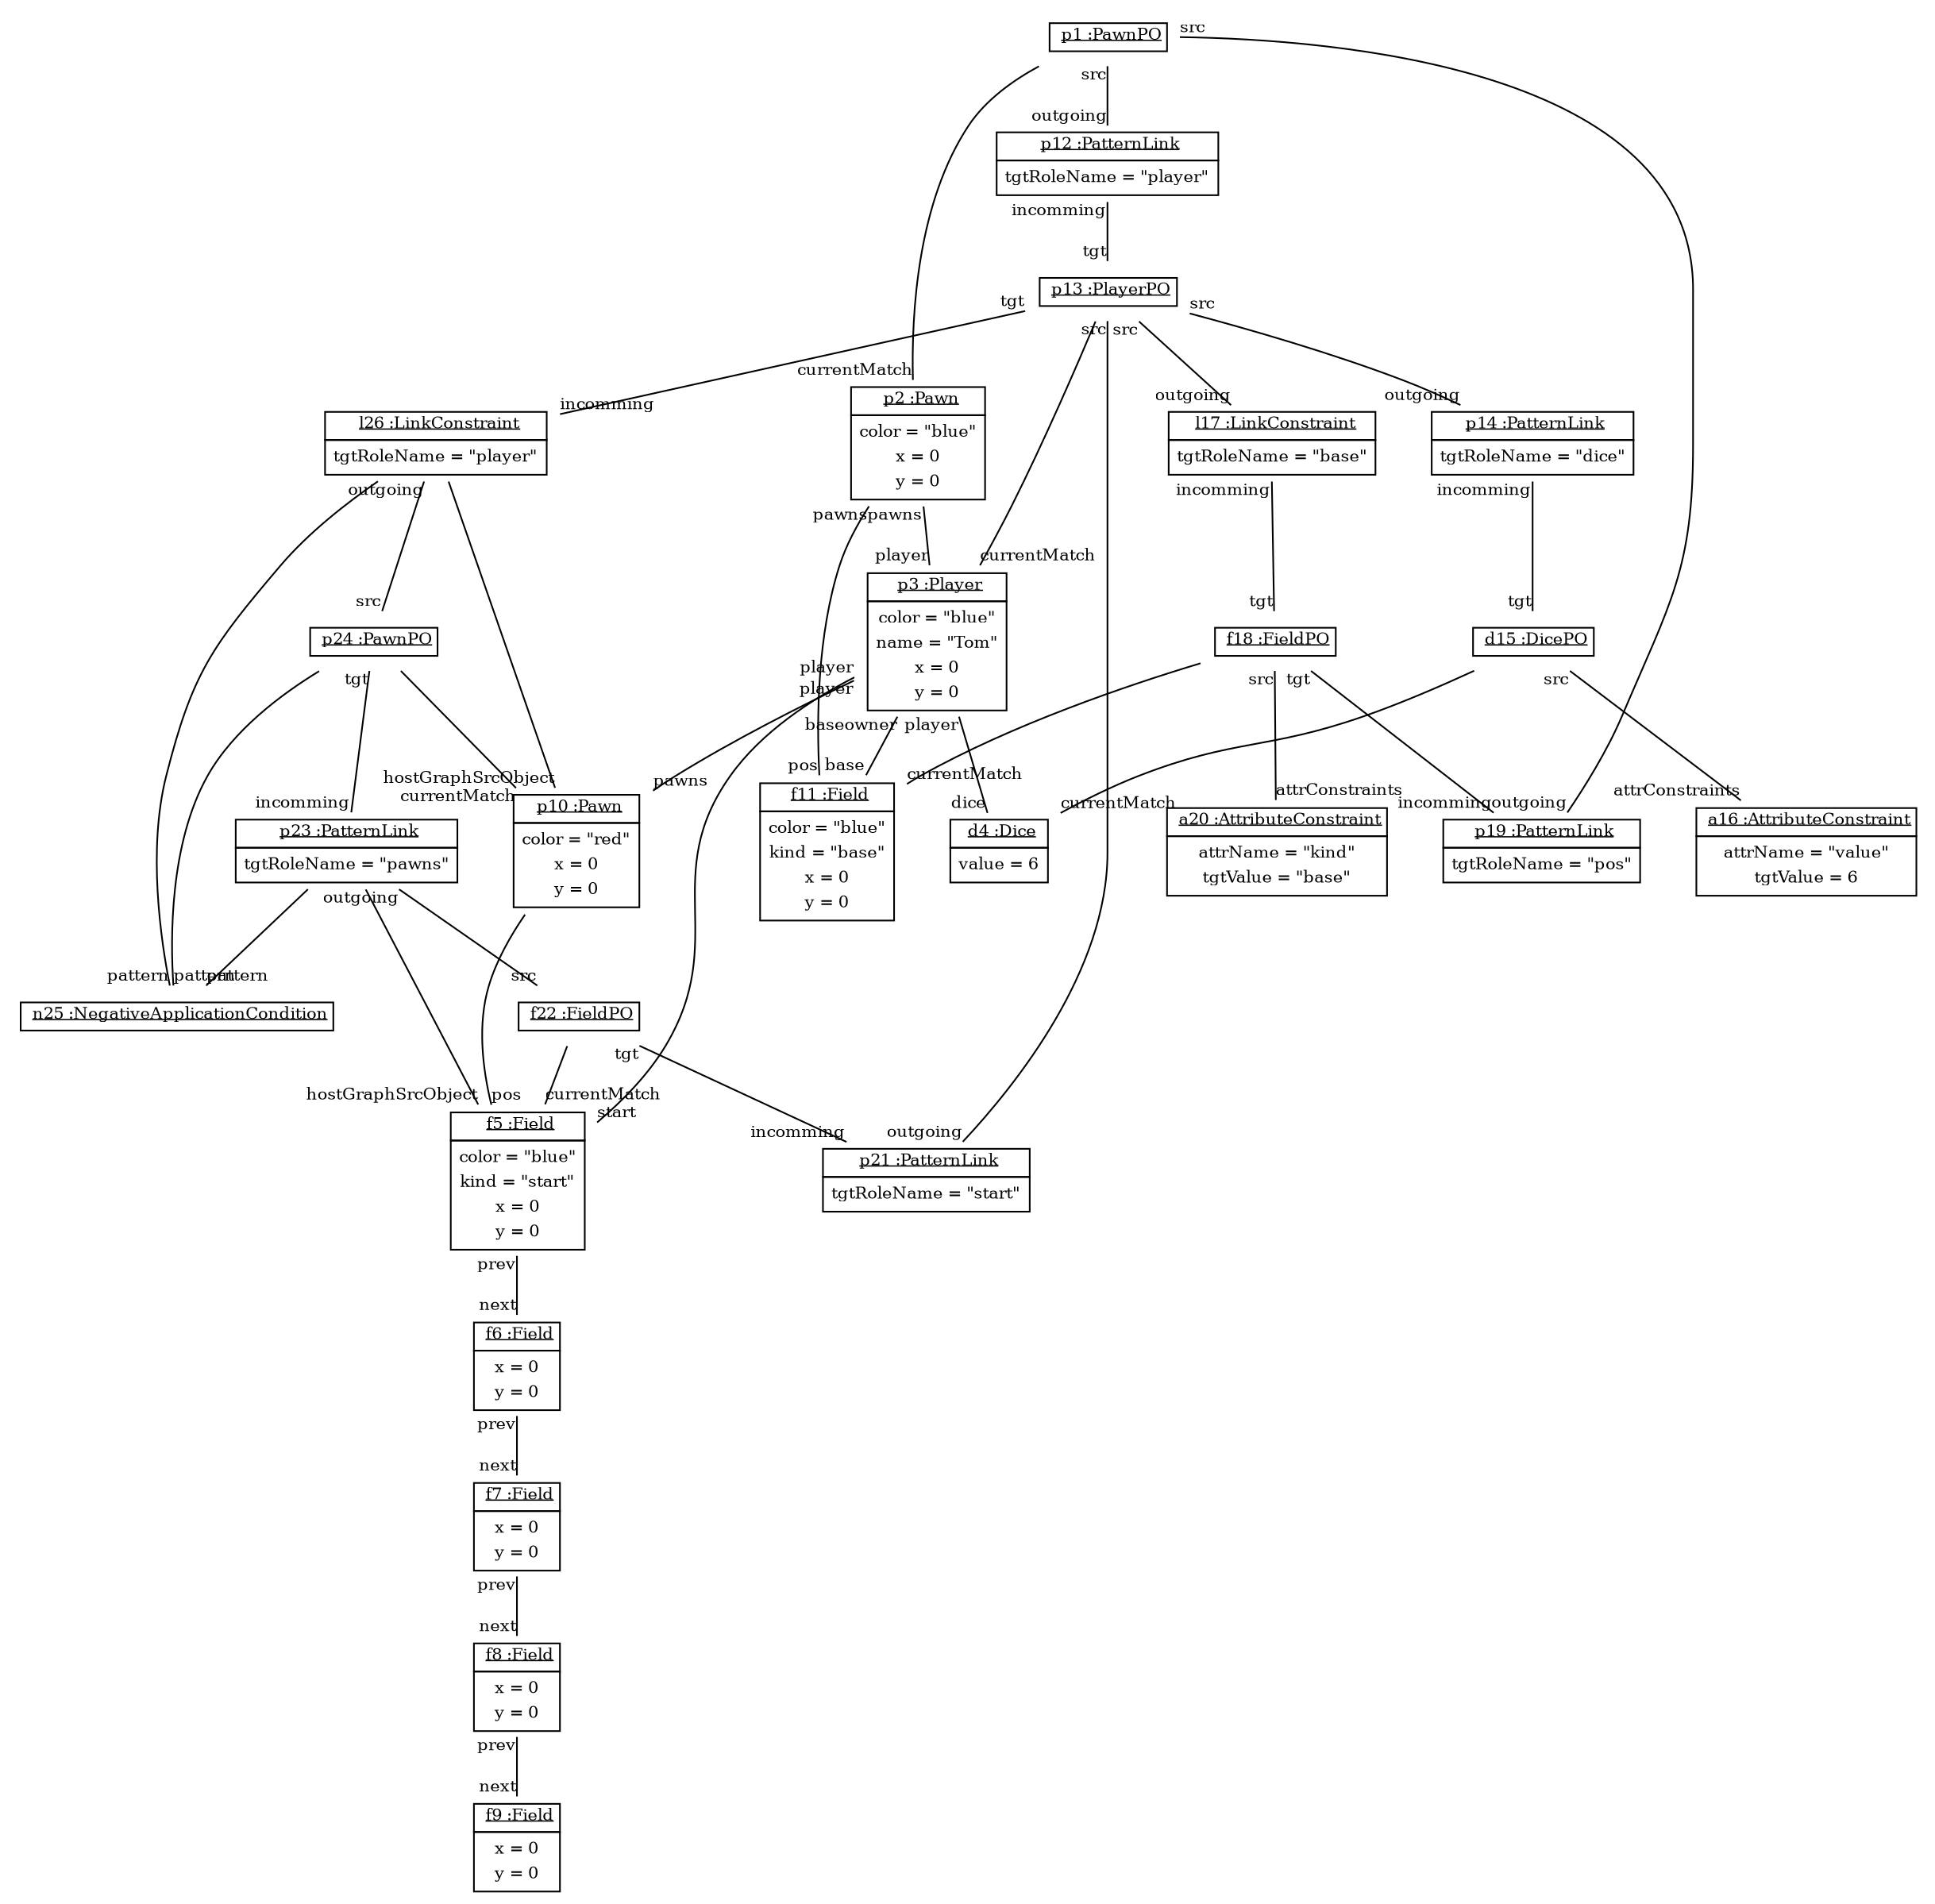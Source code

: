 graph ObjectDiagram {
   node [shape = none, fontsize = 10];
   edge [fontsize = 10];

p1 [label=<<table border='0' cellborder='1' cellspacing='0'> <tr> <td> <u>p1 :PawnPO</u></td></tr></table>>];
p2 [label=<<table border='0' cellborder='1' cellspacing='0'> <tr> <td> <u>p2 :Pawn</u></td></tr><tr><td><table border='0' cellborder='0' cellspacing='0'><tr><td>color = "blue"</td></tr><tr><td>x = 0</td></tr><tr><td>y = 0</td></tr></table></td></tr></table>>];
p3 [label=<<table border='0' cellborder='1' cellspacing='0'> <tr> <td> <u>p3 :Player</u></td></tr><tr><td><table border='0' cellborder='0' cellspacing='0'><tr><td>color = "blue"</td></tr><tr><td>name = "Tom"</td></tr><tr><td>x = 0</td></tr><tr><td>y = 0</td></tr></table></td></tr></table>>];
d4 [label=<<table border='0' cellborder='1' cellspacing='0'> <tr> <td> <u>d4 :Dice</u></td></tr><tr><td><table border='0' cellborder='0' cellspacing='0'><tr><td>value = 6</td></tr></table></td></tr></table>>];
f5 [label=<<table border='0' cellborder='1' cellspacing='0'> <tr> <td> <u>f5 :Field</u></td></tr><tr><td><table border='0' cellborder='0' cellspacing='0'><tr><td>color = "blue"</td></tr><tr><td>kind = "start"</td></tr><tr><td>x = 0</td></tr><tr><td>y = 0</td></tr></table></td></tr></table>>];
f6 [label=<<table border='0' cellborder='1' cellspacing='0'> <tr> <td> <u>f6 :Field</u></td></tr><tr><td><table border='0' cellborder='0' cellspacing='0'><tr><td>x = 0</td></tr><tr><td>y = 0</td></tr></table></td></tr></table>>];
f7 [label=<<table border='0' cellborder='1' cellspacing='0'> <tr> <td> <u>f7 :Field</u></td></tr><tr><td><table border='0' cellborder='0' cellspacing='0'><tr><td>x = 0</td></tr><tr><td>y = 0</td></tr></table></td></tr></table>>];
f8 [label=<<table border='0' cellborder='1' cellspacing='0'> <tr> <td> <u>f8 :Field</u></td></tr><tr><td><table border='0' cellborder='0' cellspacing='0'><tr><td>x = 0</td></tr><tr><td>y = 0</td></tr></table></td></tr></table>>];
f9 [label=<<table border='0' cellborder='1' cellspacing='0'> <tr> <td> <u>f9 :Field</u></td></tr><tr><td><table border='0' cellborder='0' cellspacing='0'><tr><td>x = 0</td></tr><tr><td>y = 0</td></tr></table></td></tr></table>>];
p10 [label=<<table border='0' cellborder='1' cellspacing='0'> <tr> <td> <u>p10 :Pawn</u></td></tr><tr><td><table border='0' cellborder='0' cellspacing='0'><tr><td>color = "red"</td></tr><tr><td>x = 0</td></tr><tr><td>y = 0</td></tr></table></td></tr></table>>];
f11 [label=<<table border='0' cellborder='1' cellspacing='0'> <tr> <td> <u>f11 :Field</u></td></tr><tr><td><table border='0' cellborder='0' cellspacing='0'><tr><td>color = "blue"</td></tr><tr><td>kind = "base"</td></tr><tr><td>x = 0</td></tr><tr><td>y = 0</td></tr></table></td></tr></table>>];
p12 [label=<<table border='0' cellborder='1' cellspacing='0'> <tr> <td> <u>p12 :PatternLink</u></td></tr><tr><td><table border='0' cellborder='0' cellspacing='0'><tr><td>tgtRoleName = "player"</td></tr></table></td></tr></table>>];
p13 [label=<<table border='0' cellborder='1' cellspacing='0'> <tr> <td> <u>p13 :PlayerPO</u></td></tr></table>>];
l26 [label=<<table border='0' cellborder='1' cellspacing='0'> <tr> <td> <u>l26 :LinkConstraint</u></td></tr><tr><td><table border='0' cellborder='0' cellspacing='0'><tr><td>tgtRoleName = "player"</td></tr></table></td></tr></table>>];
p24 [label=<<table border='0' cellborder='1' cellspacing='0'> <tr> <td> <u>p24 :PawnPO</u></td></tr></table>>];
p23 [label=<<table border='0' cellborder='1' cellspacing='0'> <tr> <td> <u>p23 :PatternLink</u></td></tr><tr><td><table border='0' cellborder='0' cellspacing='0'><tr><td>tgtRoleName = "pawns"</td></tr></table></td></tr></table>>];
f22 [label=<<table border='0' cellborder='1' cellspacing='0'> <tr> <td> <u>f22 :FieldPO</u></td></tr></table>>];
p21 [label=<<table border='0' cellborder='1' cellspacing='0'> <tr> <td> <u>p21 :PatternLink</u></td></tr><tr><td><table border='0' cellborder='0' cellspacing='0'><tr><td>tgtRoleName = "start"</td></tr></table></td></tr></table>>];
n25 [label=<<table border='0' cellborder='1' cellspacing='0'> <tr> <td> <u>n25 :NegativeApplicationCondition</u></td></tr></table>>];
p14 [label=<<table border='0' cellborder='1' cellspacing='0'> <tr> <td> <u>p14 :PatternLink</u></td></tr><tr><td><table border='0' cellborder='0' cellspacing='0'><tr><td>tgtRoleName = "dice"</td></tr></table></td></tr></table>>];
d15 [label=<<table border='0' cellborder='1' cellspacing='0'> <tr> <td> <u>d15 :DicePO</u></td></tr></table>>];
a16 [label=<<table border='0' cellborder='1' cellspacing='0'> <tr> <td> <u>a16 :AttributeConstraint</u></td></tr><tr><td><table border='0' cellborder='0' cellspacing='0'><tr><td>attrName = "value"</td></tr><tr><td>tgtValue = 6</td></tr></table></td></tr></table>>];
l17 [label=<<table border='0' cellborder='1' cellspacing='0'> <tr> <td> <u>l17 :LinkConstraint</u></td></tr><tr><td><table border='0' cellborder='0' cellspacing='0'><tr><td>tgtRoleName = "base"</td></tr></table></td></tr></table>>];
f18 [label=<<table border='0' cellborder='1' cellspacing='0'> <tr> <td> <u>f18 :FieldPO</u></td></tr></table>>];
p19 [label=<<table border='0' cellborder='1' cellspacing='0'> <tr> <td> <u>p19 :PatternLink</u></td></tr><tr><td><table border='0' cellborder='0' cellspacing='0'><tr><td>tgtRoleName = "pos"</td></tr></table></td></tr></table>>];
a20 [label=<<table border='0' cellborder='1' cellspacing='0'> <tr> <td> <u>a20 :AttributeConstraint</u></td></tr><tr><td><table border='0' cellborder='0' cellspacing='0'><tr><td>attrName = "kind"</td></tr><tr><td>tgtValue = "base"</td></tr></table></td></tr></table>>];

d15 -- a16 [headlabel = "attrConstraints" taillabel = "src"];
d15 -- d4 [headlabel = "currentMatch" taillabel = ""];
f18 -- a20 [headlabel = "attrConstraints" taillabel = "src"];
f18 -- f11 [headlabel = "currentMatch" taillabel = ""];
f18 -- p19 [headlabel = "incomming" taillabel = "tgt"];
f22 -- f5 [headlabel = "currentMatch" taillabel = ""];
f22 -- p21 [headlabel = "incomming" taillabel = "tgt"];
f5 -- f6 [headlabel = "next" taillabel = "prev"];
f6 -- f7 [headlabel = "next" taillabel = "prev"];
f7 -- f8 [headlabel = "next" taillabel = "prev"];
f8 -- f9 [headlabel = "next" taillabel = "prev"];
l17 -- f18 [headlabel = "tgt" taillabel = "incomming"];
l26 -- n25 [headlabel = "pattern" taillabel = ""];
l26 -- p10 [headlabel = "hostGraphSrcObject" taillabel = ""];
l26 -- p24 [headlabel = "src" taillabel = "outgoing"];
p10 -- f5 [headlabel = "pos" taillabel = ""];
p12 -- p13 [headlabel = "tgt" taillabel = "incomming"];
p13 -- l17 [headlabel = "outgoing" taillabel = "src"];
p13 -- l26 [headlabel = "incomming" taillabel = "tgt"];
p13 -- p14 [headlabel = "outgoing" taillabel = "src"];
p13 -- p21 [headlabel = "outgoing" taillabel = "src"];
p13 -- p3 [headlabel = "currentMatch" taillabel = ""];
p14 -- d15 [headlabel = "tgt" taillabel = "incomming"];
p1 -- p12 [headlabel = "outgoing" taillabel = "src"];
p1 -- p19 [headlabel = "outgoing" taillabel = "src"];
p1 -- p2 [headlabel = "currentMatch" taillabel = ""];
p23 -- f22 [headlabel = "src" taillabel = "outgoing"];
p23 -- f5 [headlabel = "hostGraphSrcObject" taillabel = ""];
p23 -- n25 [headlabel = "pattern" taillabel = ""];
p24 -- n25 [headlabel = "pattern" taillabel = ""];
p24 -- p10 [headlabel = "currentMatch" taillabel = ""];
p24 -- p23 [headlabel = "incomming" taillabel = "tgt"];
p2 -- f11 [headlabel = "pos" taillabel = "pawns"];
p2 -- p3 [headlabel = "player" taillabel = "pawns"];
p3 -- d4 [headlabel = "dice" taillabel = "player"];
p3 -- f11 [headlabel = "base" taillabel = "baseowner"];
p3 -- f5 [headlabel = "start" taillabel = "player"];
p3 -- p10 [headlabel = "pawns" taillabel = "player"];
}
